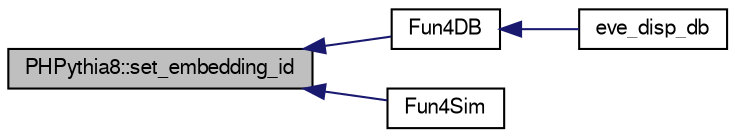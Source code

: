 digraph "PHPythia8::set_embedding_id"
{
  bgcolor="transparent";
  edge [fontname="FreeSans",fontsize="10",labelfontname="FreeSans",labelfontsize="10"];
  node [fontname="FreeSans",fontsize="10",shape=record];
  rankdir="LR";
  Node1 [label="PHPythia8::set_embedding_id",height=0.2,width=0.4,color="black", fillcolor="grey75", style="filled" fontcolor="black"];
  Node1 -> Node2 [dir="back",color="midnightblue",fontsize="10",style="solid",fontname="FreeSans"];
  Node2 [label="Fun4DB",height=0.2,width=0.4,color="black",URL="$df/dc0/Fun4DB_8C.html#a156048b96f7485e3cc410afbc05fc286"];
  Node2 -> Node3 [dir="back",color="midnightblue",fontsize="10",style="solid",fontname="FreeSans"];
  Node3 [label="eve_disp_db",height=0.2,width=0.4,color="black",URL="$de/d2a/eve__disp__db_8C.html#aa8b45dd9cf940c8aff427aed5d9db19f"];
  Node1 -> Node4 [dir="back",color="midnightblue",fontsize="10",style="solid",fontname="FreeSans"];
  Node4 [label="Fun4Sim",height=0.2,width=0.4,color="black",URL="$d5/d4a/e1039-analysis_2SimChainDev_2Fun4Sim_8C.html#a05d19d59f1955a51d54ae22957bbcf86"];
}
